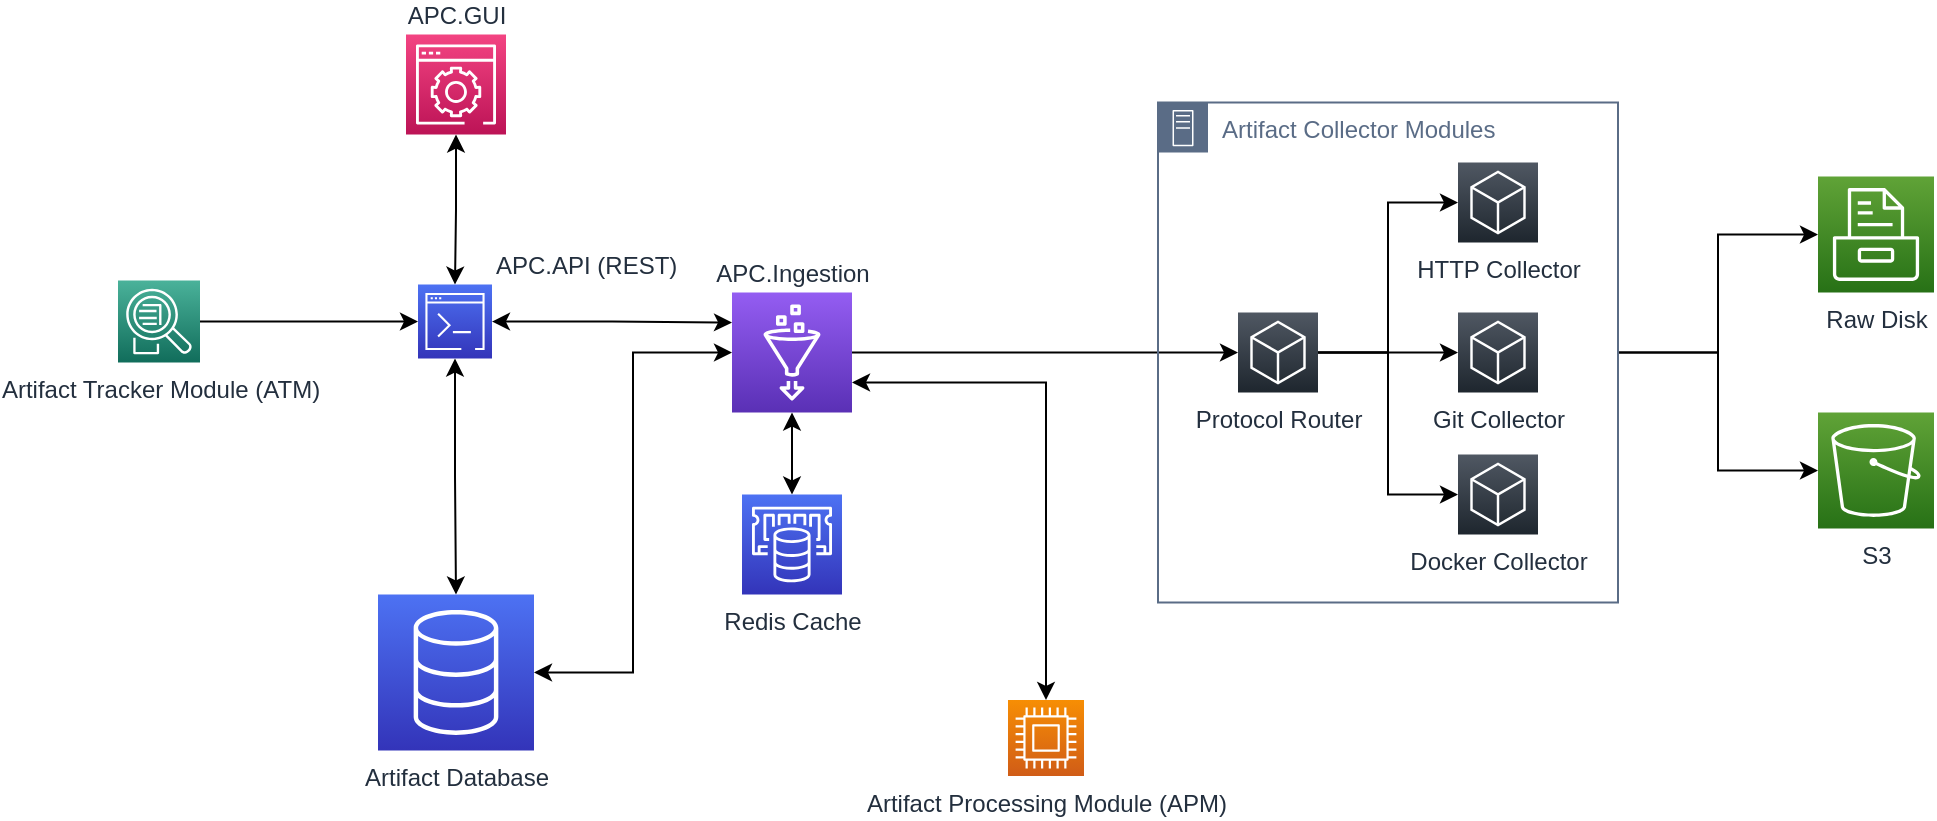 <mxfile version="21.4.0" type="github" pages="2">
  <diagram id="rVzSDo7fEXrxxZmn6LZQ" name="Page-1">
    <mxGraphModel dx="954" dy="561" grid="1" gridSize="10" guides="1" tooltips="1" connect="1" arrows="1" fold="1" page="1" pageScale="1" pageWidth="1169" pageHeight="827" math="0" shadow="0">
      <root>
        <mxCell id="0" />
        <mxCell id="1" parent="0" />
        <mxCell id="3L-gXThl8AOzqYtp8lAw-12" style="edgeStyle=orthogonalEdgeStyle;rounded=0;orthogonalLoop=1;jettySize=auto;html=1;startArrow=classic;startFill=1;" parent="1" source="3L-gXThl8AOzqYtp8lAw-6" target="3L-gXThl8AOzqYtp8lAw-11" edge="1">
          <mxGeometry relative="1" as="geometry" />
        </mxCell>
        <mxCell id="3L-gXThl8AOzqYtp8lAw-48" style="edgeStyle=orthogonalEdgeStyle;rounded=0;orthogonalLoop=1;jettySize=auto;html=1;entryX=1;entryY=0.5;entryDx=0;entryDy=0;entryPerimeter=0;startArrow=classic;startFill=1;endArrow=classic;endFill=1;" parent="1" source="3L-gXThl8AOzqYtp8lAw-6" target="3L-gXThl8AOzqYtp8lAw-15" edge="1">
          <mxGeometry relative="1" as="geometry" />
        </mxCell>
        <mxCell id="ROPG9KpboDHY0ws8jIMm-3" style="edgeStyle=orthogonalEdgeStyle;rounded=0;orthogonalLoop=1;jettySize=auto;html=1;entryX=0;entryY=0.5;entryDx=0;entryDy=0;entryPerimeter=0;" edge="1" parent="1" source="3L-gXThl8AOzqYtp8lAw-6" target="ROPG9KpboDHY0ws8jIMm-6">
          <mxGeometry relative="1" as="geometry" />
        </mxCell>
        <mxCell id="ROPG9KpboDHY0ws8jIMm-5" style="edgeStyle=orthogonalEdgeStyle;rounded=0;orthogonalLoop=1;jettySize=auto;html=1;exitX=1;exitY=0.75;exitDx=0;exitDy=0;exitPerimeter=0;entryX=0.5;entryY=0;entryDx=0;entryDy=0;entryPerimeter=0;startArrow=classic;startFill=1;" edge="1" parent="1" source="3L-gXThl8AOzqYtp8lAw-6" target="ROPG9KpboDHY0ws8jIMm-4">
          <mxGeometry relative="1" as="geometry" />
        </mxCell>
        <mxCell id="3L-gXThl8AOzqYtp8lAw-6" value="APC.Ingestion" style="sketch=0;points=[[0,0,0],[0.25,0,0],[0.5,0,0],[0.75,0,0],[1,0,0],[0,1,0],[0.25,1,0],[0.5,1,0],[0.75,1,0],[1,1,0],[0,0.25,0],[0,0.5,0],[0,0.75,0],[1,0.25,0],[1,0.5,0],[1,0.75,0]];outlineConnect=0;fontColor=#232F3E;gradientColor=#945DF2;gradientDirection=north;fillColor=#5A30B5;strokeColor=#ffffff;dashed=0;verticalLabelPosition=top;verticalAlign=bottom;align=center;html=1;fontSize=12;fontStyle=0;aspect=fixed;shape=mxgraph.aws4.resourceIcon;resIcon=mxgraph.aws4.glue;labelPosition=center;" parent="1" vertex="1">
          <mxGeometry x="447" y="276.25" width="60" height="60" as="geometry" />
        </mxCell>
        <mxCell id="3L-gXThl8AOzqYtp8lAw-11" value="Redis Cache" style="sketch=0;points=[[0,0,0],[0.25,0,0],[0.5,0,0],[0.75,0,0],[1,0,0],[0,1,0],[0.25,1,0],[0.5,1,0],[0.75,1,0],[1,1,0],[0,0.25,0],[0,0.5,0],[0,0.75,0],[1,0.25,0],[1,0.5,0],[1,0.75,0]];outlineConnect=0;fontColor=#232F3E;gradientColor=#4D72F3;gradientDirection=north;fillColor=#3334B9;strokeColor=#ffffff;dashed=0;verticalLabelPosition=bottom;verticalAlign=top;align=center;html=1;fontSize=12;fontStyle=0;aspect=fixed;shape=mxgraph.aws4.resourceIcon;resIcon=mxgraph.aws4.elasticache;" parent="1" vertex="1">
          <mxGeometry x="452" y="377.25" width="50" height="50" as="geometry" />
        </mxCell>
        <mxCell id="3L-gXThl8AOzqYtp8lAw-15" value="Artifact Database" style="sketch=0;points=[[0,0,0],[0.25,0,0],[0.5,0,0],[0.75,0,0],[1,0,0],[0,1,0],[0.25,1,0],[0.5,1,0],[0.75,1,0],[1,1,0],[0,0.25,0],[0,0.5,0],[0,0.75,0],[1,0.25,0],[1,0.5,0],[1,0.75,0]];outlineConnect=0;fontColor=#232F3E;gradientColor=#4D72F3;gradientDirection=north;fillColor=#3334B9;strokeColor=#ffffff;dashed=0;verticalLabelPosition=bottom;verticalAlign=top;align=center;html=1;fontSize=12;fontStyle=0;aspect=fixed;shape=mxgraph.aws4.resourceIcon;resIcon=mxgraph.aws4.database;" parent="1" vertex="1">
          <mxGeometry x="270" y="427.25" width="78" height="78" as="geometry" />
        </mxCell>
        <mxCell id="3L-gXThl8AOzqYtp8lAw-20" value="Raw Disk" style="sketch=0;points=[[0,0,0],[0.25,0,0],[0.5,0,0],[0.75,0,0],[1,0,0],[0,1,0],[0.25,1,0],[0.5,1,0],[0.75,1,0],[1,1,0],[0,0.25,0],[0,0.5,0],[0,0.75,0],[1,0.25,0],[1,0.5,0],[1,0.75,0]];outlineConnect=0;fontColor=#232F3E;gradientColor=#60A337;gradientDirection=north;fillColor=#277116;strokeColor=#ffffff;dashed=0;verticalLabelPosition=bottom;verticalAlign=top;align=center;html=1;fontSize=12;fontStyle=0;aspect=fixed;shape=mxgraph.aws4.resourceIcon;resIcon=mxgraph.aws4.storage;" parent="1" vertex="1">
          <mxGeometry x="990" y="218.25" width="58" height="58" as="geometry" />
        </mxCell>
        <mxCell id="3L-gXThl8AOzqYtp8lAw-21" value="S3" style="sketch=0;points=[[0,0,0],[0.25,0,0],[0.5,0,0],[0.75,0,0],[1,0,0],[0,1,0],[0.25,1,0],[0.5,1,0],[0.75,1,0],[1,1,0],[0,0.25,0],[0,0.5,0],[0,0.75,0],[1,0.25,0],[1,0.5,0],[1,0.75,0]];outlineConnect=0;fontColor=#232F3E;gradientColor=#60A337;gradientDirection=north;fillColor=#277116;strokeColor=#ffffff;dashed=0;verticalLabelPosition=bottom;verticalAlign=top;align=center;html=1;fontSize=12;fontStyle=0;aspect=fixed;shape=mxgraph.aws4.resourceIcon;resIcon=mxgraph.aws4.s3;" parent="1" vertex="1">
          <mxGeometry x="990" y="336.25" width="58" height="58" as="geometry" />
        </mxCell>
        <mxCell id="3L-gXThl8AOzqYtp8lAw-47" style="edgeStyle=orthogonalEdgeStyle;rounded=0;orthogonalLoop=1;jettySize=auto;html=1;startArrow=classic;startFill=1;endArrow=classic;endFill=1;" parent="1" source="3L-gXThl8AOzqYtp8lAw-43" target="3L-gXThl8AOzqYtp8lAw-15" edge="1">
          <mxGeometry relative="1" as="geometry" />
        </mxCell>
        <mxCell id="3L-gXThl8AOzqYtp8lAw-49" style="edgeStyle=orthogonalEdgeStyle;rounded=0;orthogonalLoop=1;jettySize=auto;html=1;entryX=0;entryY=0.25;entryDx=0;entryDy=0;entryPerimeter=0;startArrow=classic;startFill=1;endArrow=classic;endFill=1;" parent="1" source="3L-gXThl8AOzqYtp8lAw-43" target="3L-gXThl8AOzqYtp8lAw-6" edge="1">
          <mxGeometry relative="1" as="geometry" />
        </mxCell>
        <mxCell id="3L-gXThl8AOzqYtp8lAw-43" value="APC.API (REST)" style="sketch=0;points=[[0,0,0],[0.25,0,0],[0.5,0,0],[0.75,0,0],[1,0,0],[0,1,0],[0.25,1,0],[0.5,1,0],[0.75,1,0],[1,1,0],[0,0.25,0],[0,0.5,0],[0,0.75,0],[1,0.25,0],[1,0.5,0],[1,0.75,0]];outlineConnect=0;fontColor=#232F3E;gradientColor=#4D72F3;gradientDirection=north;fillColor=#3334B9;strokeColor=#ffffff;dashed=0;verticalLabelPosition=top;verticalAlign=bottom;align=left;html=1;fontSize=12;fontStyle=0;aspect=fixed;shape=mxgraph.aws4.resourceIcon;resIcon=mxgraph.aws4.command_line_interface;labelPosition=right;" parent="1" vertex="1">
          <mxGeometry x="290" y="272.25" width="37" height="37" as="geometry" />
        </mxCell>
        <mxCell id="3L-gXThl8AOzqYtp8lAw-51" style="edgeStyle=orthogonalEdgeStyle;rounded=0;orthogonalLoop=1;jettySize=auto;html=1;startArrow=classic;startFill=1;endArrow=classic;endFill=1;" parent="1" source="3L-gXThl8AOzqYtp8lAw-50" target="3L-gXThl8AOzqYtp8lAw-43" edge="1">
          <mxGeometry relative="1" as="geometry" />
        </mxCell>
        <mxCell id="3L-gXThl8AOzqYtp8lAw-50" value="APC.GUI" style="sketch=0;points=[[0,0,0],[0.25,0,0],[0.5,0,0],[0.75,0,0],[1,0,0],[0,1,0],[0.25,1,0],[0.5,1,0],[0.75,1,0],[1,1,0],[0,0.25,0],[0,0.5,0],[0,0.75,0],[1,0.25,0],[1,0.5,0],[1,0.75,0]];points=[[0,0,0],[0.25,0,0],[0.5,0,0],[0.75,0,0],[1,0,0],[0,1,0],[0.25,1,0],[0.5,1,0],[0.75,1,0],[1,1,0],[0,0.25,0],[0,0.5,0],[0,0.75,0],[1,0.25,0],[1,0.5,0],[1,0.75,0]];outlineConnect=0;fontColor=#232F3E;gradientColor=#F34482;gradientDirection=north;fillColor=#BC1356;strokeColor=#ffffff;dashed=0;verticalLabelPosition=top;verticalAlign=bottom;align=center;html=1;fontSize=12;fontStyle=0;aspect=fixed;shape=mxgraph.aws4.resourceIcon;resIcon=mxgraph.aws4.management_console;labelPosition=center;" parent="1" vertex="1">
          <mxGeometry x="284" y="147.25" width="50" height="50" as="geometry" />
        </mxCell>
        <mxCell id="UebX6j_kr56xhhUaCoHe-7" style="edgeStyle=orthogonalEdgeStyle;rounded=0;orthogonalLoop=1;jettySize=auto;html=1;startArrow=none;startFill=0;" parent="1" source="UebX6j_kr56xhhUaCoHe-4" target="3L-gXThl8AOzqYtp8lAw-20" edge="1">
          <mxGeometry relative="1" as="geometry" />
        </mxCell>
        <mxCell id="UebX6j_kr56xhhUaCoHe-8" style="edgeStyle=orthogonalEdgeStyle;rounded=0;orthogonalLoop=1;jettySize=auto;html=1;startArrow=none;startFill=0;" parent="1" source="UebX6j_kr56xhhUaCoHe-4" target="3L-gXThl8AOzqYtp8lAw-21" edge="1">
          <mxGeometry relative="1" as="geometry" />
        </mxCell>
        <mxCell id="UebX6j_kr56xhhUaCoHe-4" value="Artifact Collector Modules" style="points=[[0,0],[0.25,0],[0.5,0],[0.75,0],[1,0],[1,0.25],[1,0.5],[1,0.75],[1,1],[0.75,1],[0.5,1],[0.25,1],[0,1],[0,0.75],[0,0.5],[0,0.25]];outlineConnect=0;gradientColor=none;html=1;whiteSpace=wrap;fontSize=12;fontStyle=0;container=1;pointerEvents=0;collapsible=0;recursiveResize=0;shape=mxgraph.aws4.group;grIcon=mxgraph.aws4.group_on_premise;strokeColor=#5A6C86;fillColor=none;verticalAlign=top;align=left;spacingLeft=30;fontColor=#5A6C86;dashed=0;" parent="1" vertex="1">
          <mxGeometry x="660" y="181.25" width="230" height="250" as="geometry" />
        </mxCell>
        <mxCell id="3L-gXThl8AOzqYtp8lAw-25" value="HTTP Collector" style="sketch=0;points=[[0,0,0],[0.25,0,0],[0.5,0,0],[0.75,0,0],[1,0,0],[0,1,0],[0.25,1,0],[0.5,1,0],[0.75,1,0],[1,1,0],[0,0.25,0],[0,0.5,0],[0,0.75,0],[1,0.25,0],[1,0.5,0],[1,0.75,0]];gradientDirection=north;outlineConnect=0;fontColor=#232F3E;gradientColor=#505863;fillColor=#1E262E;strokeColor=#ffffff;dashed=0;verticalLabelPosition=bottom;verticalAlign=top;align=center;html=1;fontSize=12;fontStyle=0;aspect=fixed;shape=mxgraph.aws4.resourceIcon;resIcon=mxgraph.aws4.general;" parent="UebX6j_kr56xhhUaCoHe-4" vertex="1">
          <mxGeometry x="150" y="30" width="40" height="40" as="geometry" />
        </mxCell>
        <mxCell id="3L-gXThl8AOzqYtp8lAw-26" value="Git Collector" style="sketch=0;points=[[0,0,0],[0.25,0,0],[0.5,0,0],[0.75,0,0],[1,0,0],[0,1,0],[0.25,1,0],[0.5,1,0],[0.75,1,0],[1,1,0],[0,0.25,0],[0,0.5,0],[0,0.75,0],[1,0.25,0],[1,0.5,0],[1,0.75,0]];gradientDirection=north;outlineConnect=0;fontColor=#232F3E;gradientColor=#505863;fillColor=#1E262E;strokeColor=#ffffff;dashed=0;verticalLabelPosition=bottom;verticalAlign=top;align=center;html=1;fontSize=12;fontStyle=0;aspect=fixed;shape=mxgraph.aws4.resourceIcon;resIcon=mxgraph.aws4.general;" parent="UebX6j_kr56xhhUaCoHe-4" vertex="1">
          <mxGeometry x="150" y="105" width="40" height="40" as="geometry" />
        </mxCell>
        <mxCell id="3L-gXThl8AOzqYtp8lAw-27" value="Docker Collector" style="sketch=0;points=[[0,0,0],[0.25,0,0],[0.5,0,0],[0.75,0,0],[1,0,0],[0,1,0],[0.25,1,0],[0.5,1,0],[0.75,1,0],[1,1,0],[0,0.25,0],[0,0.5,0],[0,0.75,0],[1,0.25,0],[1,0.5,0],[1,0.75,0]];gradientDirection=north;outlineConnect=0;fontColor=#232F3E;gradientColor=#505863;fillColor=#1E262E;strokeColor=#ffffff;dashed=0;verticalLabelPosition=bottom;verticalAlign=top;align=center;html=1;fontSize=12;fontStyle=0;aspect=fixed;shape=mxgraph.aws4.resourceIcon;resIcon=mxgraph.aws4.general;" parent="UebX6j_kr56xhhUaCoHe-4" vertex="1">
          <mxGeometry x="150" y="176" width="40" height="40" as="geometry" />
        </mxCell>
        <mxCell id="ROPG9KpboDHY0ws8jIMm-7" style="edgeStyle=orthogonalEdgeStyle;rounded=0;orthogonalLoop=1;jettySize=auto;html=1;entryX=0;entryY=0.5;entryDx=0;entryDy=0;entryPerimeter=0;" edge="1" parent="UebX6j_kr56xhhUaCoHe-4" source="ROPG9KpboDHY0ws8jIMm-6" target="3L-gXThl8AOzqYtp8lAw-25">
          <mxGeometry relative="1" as="geometry" />
        </mxCell>
        <mxCell id="ROPG9KpboDHY0ws8jIMm-8" style="edgeStyle=orthogonalEdgeStyle;rounded=0;orthogonalLoop=1;jettySize=auto;html=1;" edge="1" parent="UebX6j_kr56xhhUaCoHe-4" source="ROPG9KpboDHY0ws8jIMm-6" target="3L-gXThl8AOzqYtp8lAw-26">
          <mxGeometry relative="1" as="geometry" />
        </mxCell>
        <mxCell id="ROPG9KpboDHY0ws8jIMm-9" style="edgeStyle=orthogonalEdgeStyle;rounded=0;orthogonalLoop=1;jettySize=auto;html=1;entryX=0;entryY=0.5;entryDx=0;entryDy=0;entryPerimeter=0;" edge="1" parent="UebX6j_kr56xhhUaCoHe-4" source="ROPG9KpboDHY0ws8jIMm-6" target="3L-gXThl8AOzqYtp8lAw-27">
          <mxGeometry relative="1" as="geometry" />
        </mxCell>
        <mxCell id="ROPG9KpboDHY0ws8jIMm-6" value="Protocol Router" style="sketch=0;points=[[0,0,0],[0.25,0,0],[0.5,0,0],[0.75,0,0],[1,0,0],[0,1,0],[0.25,1,0],[0.5,1,0],[0.75,1,0],[1,1,0],[0,0.25,0],[0,0.5,0],[0,0.75,0],[1,0.25,0],[1,0.5,0],[1,0.75,0]];gradientDirection=north;outlineConnect=0;fontColor=#232F3E;gradientColor=#505863;fillColor=#1E262E;strokeColor=#ffffff;dashed=0;verticalLabelPosition=bottom;verticalAlign=top;align=center;html=1;fontSize=12;fontStyle=0;aspect=fixed;shape=mxgraph.aws4.resourceIcon;resIcon=mxgraph.aws4.general;" vertex="1" parent="UebX6j_kr56xhhUaCoHe-4">
          <mxGeometry x="40" y="105" width="40" height="40" as="geometry" />
        </mxCell>
        <mxCell id="ROPG9KpboDHY0ws8jIMm-4" value="Artifact Processing Module (APM)" style="sketch=0;points=[[0,0,0],[0.25,0,0],[0.5,0,0],[0.75,0,0],[1,0,0],[0,1,0],[0.25,1,0],[0.5,1,0],[0.75,1,0],[1,1,0],[0,0.25,0],[0,0.5,0],[0,0.75,0],[1,0.25,0],[1,0.5,0],[1,0.75,0]];outlineConnect=0;fontColor=#232F3E;gradientColor=#F78E04;gradientDirection=north;fillColor=#D05C17;strokeColor=#ffffff;dashed=0;verticalLabelPosition=bottom;verticalAlign=top;align=center;html=1;fontSize=12;fontStyle=0;aspect=fixed;shape=mxgraph.aws4.resourceIcon;resIcon=mxgraph.aws4.compute;" vertex="1" parent="1">
          <mxGeometry x="585" y="480" width="38" height="38" as="geometry" />
        </mxCell>
        <mxCell id="mQ7cchDE3EqkZeHl8is0-1" style="edgeStyle=orthogonalEdgeStyle;rounded=0;orthogonalLoop=1;jettySize=auto;html=1;" edge="1" parent="1" source="3L-gXThl8AOzqYtp8lAw-52" target="3L-gXThl8AOzqYtp8lAw-43">
          <mxGeometry relative="1" as="geometry" />
        </mxCell>
        <mxCell id="3L-gXThl8AOzqYtp8lAw-52" value="Artifact Tracker Module (ATM)" style="sketch=0;points=[[0,0,0],[0.25,0,0],[0.5,0,0],[0.75,0,0],[1,0,0],[0,1,0],[0.25,1,0],[0.5,1,0],[0.75,1,0],[1,1,0],[0,0.25,0],[0,0.5,0],[0,0.75,0],[1,0.25,0],[1,0.5,0],[1,0.75,0]];outlineConnect=0;fontColor=#232F3E;gradientColor=#4AB29A;gradientDirection=north;fillColor=#116D5B;strokeColor=#ffffff;dashed=0;verticalLabelPosition=bottom;verticalAlign=top;align=center;html=1;fontSize=12;fontStyle=0;aspect=fixed;shape=mxgraph.aws4.resourceIcon;resIcon=mxgraph.aws4.application_discovery_service;labelPosition=center;" parent="1" vertex="1">
          <mxGeometry x="140" y="270.25" width="41" height="41" as="geometry" />
        </mxCell>
      </root>
    </mxGraphModel>
  </diagram>
  <diagram id="8PU6hfOTmmuLzyLRMfQA" name="Page-2">
    <mxGraphModel dx="954" dy="561" grid="1" gridSize="10" guides="1" tooltips="1" connect="1" arrows="1" fold="1" page="1" pageScale="1" pageWidth="827" pageHeight="1169" math="0" shadow="0">
      <root>
        <mxCell id="0" />
        <mxCell id="1" parent="0" />
        <mxCell id="yZFEZ1YGlZ728txzj4pd-1" value="Package Process Request" style="strokeWidth=2;html=1;shape=mxgraph.flowchart.start_1;whiteSpace=wrap;" vertex="1" parent="1">
          <mxGeometry x="280" y="140" width="100" height="60" as="geometry" />
        </mxCell>
        <mxCell id="yVGSnz0ab9gfnWWPULDv-1" value="Process Artifact" style="rounded=1;whiteSpace=wrap;html=1;absoluteArcSize=1;arcSize=14;strokeWidth=2;" vertex="1" parent="1">
          <mxGeometry x="20" y="610" width="100" height="100" as="geometry" />
        </mxCell>
        <mxCell id="yVGSnz0ab9gfnWWPULDv-2" value="Artifact Processed (Ingestion)" style="rounded=1;whiteSpace=wrap;html=1;absoluteArcSize=1;arcSize=14;strokeWidth=2;align=right;labelPosition=left;verticalLabelPosition=bottom;verticalAlign=top;" vertex="1" parent="1">
          <mxGeometry x="170" y="585" width="440" height="285" as="geometry" />
        </mxCell>
        <mxCell id="yVGSnz0ab9gfnWWPULDv-31" style="edgeStyle=orthogonalEdgeStyle;rounded=0;orthogonalLoop=1;jettySize=auto;html=1;" edge="1" parent="1" source="yVGSnz0ab9gfnWWPULDv-3" target="yVGSnz0ab9gfnWWPULDv-11">
          <mxGeometry relative="1" as="geometry" />
        </mxCell>
        <mxCell id="yVGSnz0ab9gfnWWPULDv-32" style="edgeStyle=orthogonalEdgeStyle;rounded=0;orthogonalLoop=1;jettySize=auto;html=1;entryX=0;entryY=0.5;entryDx=0;entryDy=0;entryPerimeter=0;" edge="1" parent="1" source="yVGSnz0ab9gfnWWPULDv-3" target="yVGSnz0ab9gfnWWPULDv-6">
          <mxGeometry relative="1" as="geometry">
            <Array as="points">
              <mxPoint x="330" y="720" />
            </Array>
          </mxGeometry>
        </mxCell>
        <mxCell id="yVGSnz0ab9gfnWWPULDv-33" value="Yes" style="edgeLabel;html=1;align=center;verticalAlign=middle;resizable=0;points=[];" vertex="1" connectable="0" parent="yVGSnz0ab9gfnWWPULDv-32">
          <mxGeometry x="-0.94" relative="1" as="geometry">
            <mxPoint as="offset" />
          </mxGeometry>
        </mxCell>
        <mxCell id="yVGSnz0ab9gfnWWPULDv-36" style="edgeStyle=orthogonalEdgeStyle;rounded=0;orthogonalLoop=1;jettySize=auto;html=1;entryX=0;entryY=0.5;entryDx=0;entryDy=0;entryPerimeter=0;" edge="1" parent="1" source="yVGSnz0ab9gfnWWPULDv-3" target="yVGSnz0ab9gfnWWPULDv-19">
          <mxGeometry relative="1" as="geometry">
            <Array as="points">
              <mxPoint x="330" y="510" />
            </Array>
          </mxGeometry>
        </mxCell>
        <mxCell id="yVGSnz0ab9gfnWWPULDv-37" value="No" style="edgeLabel;html=1;align=center;verticalAlign=middle;resizable=0;points=[];" vertex="1" connectable="0" parent="yVGSnz0ab9gfnWWPULDv-36">
          <mxGeometry x="-0.339" y="1" relative="1" as="geometry">
            <mxPoint as="offset" />
          </mxGeometry>
        </mxCell>
        <mxCell id="yVGSnz0ab9gfnWWPULDv-3" value="Has new version?" style="strokeWidth=2;html=1;shape=mxgraph.flowchart.decision;whiteSpace=wrap;" vertex="1" parent="1">
          <mxGeometry x="290" y="620" width="80" height="80" as="geometry" />
        </mxCell>
        <mxCell id="yVGSnz0ab9gfnWWPULDv-5" style="edgeStyle=orthogonalEdgeStyle;rounded=0;orthogonalLoop=1;jettySize=auto;html=1;" edge="1" parent="1" source="yVGSnz0ab9gfnWWPULDv-1" target="yVGSnz0ab9gfnWWPULDv-3">
          <mxGeometry relative="1" as="geometry" />
        </mxCell>
        <mxCell id="yVGSnz0ab9gfnWWPULDv-25" style="edgeStyle=orthogonalEdgeStyle;rounded=0;orthogonalLoop=1;jettySize=auto;html=1;" edge="1" parent="1" source="yVGSnz0ab9gfnWWPULDv-6" target="yVGSnz0ab9gfnWWPULDv-15">
          <mxGeometry relative="1" as="geometry" />
        </mxCell>
        <mxCell id="yVGSnz0ab9gfnWWPULDv-6" value="Dependencies" style="strokeWidth=2;html=1;shape=mxgraph.flowchart.multi-document;whiteSpace=wrap;" vertex="1" parent="1">
          <mxGeometry x="476.34" y="680" width="117.33" height="80" as="geometry" />
        </mxCell>
        <mxCell id="yVGSnz0ab9gfnWWPULDv-14" style="edgeStyle=orthogonalEdgeStyle;rounded=0;orthogonalLoop=1;jettySize=auto;html=1;" edge="1" parent="1" source="yVGSnz0ab9gfnWWPULDv-11" target="yVGSnz0ab9gfnWWPULDv-13">
          <mxGeometry relative="1" as="geometry" />
        </mxCell>
        <mxCell id="yVGSnz0ab9gfnWWPULDv-11" value="Artifact" style="strokeWidth=2;html=1;shape=mxgraph.flowchart.document2;whiteSpace=wrap;size=0.25;" vertex="1" parent="1">
          <mxGeometry x="280.0" y="760" width="100" height="60" as="geometry" />
        </mxCell>
        <mxCell id="yVGSnz0ab9gfnWWPULDv-13" value="Collect Artifact Data" style="rounded=1;whiteSpace=wrap;html=1;absoluteArcSize=1;arcSize=14;strokeWidth=2;" vertex="1" parent="1">
          <mxGeometry x="170" y="950" width="100" height="100" as="geometry" />
        </mxCell>
        <mxCell id="yVGSnz0ab9gfnWWPULDv-34" style="edgeStyle=orthogonalEdgeStyle;rounded=0;orthogonalLoop=1;jettySize=auto;html=1;entryX=1;entryY=0.5;entryDx=0;entryDy=0;entryPerimeter=0;" edge="1" parent="1" source="yVGSnz0ab9gfnWWPULDv-15" target="yVGSnz0ab9gfnWWPULDv-19">
          <mxGeometry relative="1" as="geometry">
            <Array as="points">
              <mxPoint x="725" y="510" />
            </Array>
          </mxGeometry>
        </mxCell>
        <mxCell id="yVGSnz0ab9gfnWWPULDv-35" value="Yes" style="edgeLabel;html=1;align=center;verticalAlign=middle;resizable=0;points=[];" vertex="1" connectable="0" parent="yVGSnz0ab9gfnWWPULDv-34">
          <mxGeometry x="-0.634" y="-1" relative="1" as="geometry">
            <mxPoint as="offset" />
          </mxGeometry>
        </mxCell>
        <mxCell id="yVGSnz0ab9gfnWWPULDv-38" style="edgeStyle=orthogonalEdgeStyle;rounded=0;orthogonalLoop=1;jettySize=auto;html=1;entryX=0.5;entryY=0;entryDx=0;entryDy=0;" edge="1" parent="1" source="yVGSnz0ab9gfnWWPULDv-15" target="yVGSnz0ab9gfnWWPULDv-1">
          <mxGeometry relative="1" as="geometry">
            <Array as="points">
              <mxPoint x="780" y="720" />
              <mxPoint x="780" y="430" />
              <mxPoint x="70" y="430" />
            </Array>
          </mxGeometry>
        </mxCell>
        <mxCell id="yVGSnz0ab9gfnWWPULDv-39" value="No" style="edgeLabel;html=1;align=center;verticalAlign=middle;resizable=0;points=[];" vertex="1" connectable="0" parent="yVGSnz0ab9gfnWWPULDv-38">
          <mxGeometry x="-0.847" y="3" relative="1" as="geometry">
            <mxPoint as="offset" />
          </mxGeometry>
        </mxCell>
        <mxCell id="yVGSnz0ab9gfnWWPULDv-15" value="In cache?" style="strokeWidth=2;html=1;shape=mxgraph.flowchart.decision;whiteSpace=wrap;" vertex="1" parent="1">
          <mxGeometry x="690" y="685" width="70" height="70" as="geometry" />
        </mxCell>
        <mxCell id="yVGSnz0ab9gfnWWPULDv-19" value="Skip" style="strokeWidth=2;html=1;shape=mxgraph.flowchart.terminator;whiteSpace=wrap;fillColor=#f8cecc;strokeColor=#b85450;" vertex="1" parent="1">
          <mxGeometry x="450" y="480" width="100" height="60" as="geometry" />
        </mxCell>
      </root>
    </mxGraphModel>
  </diagram>
</mxfile>
